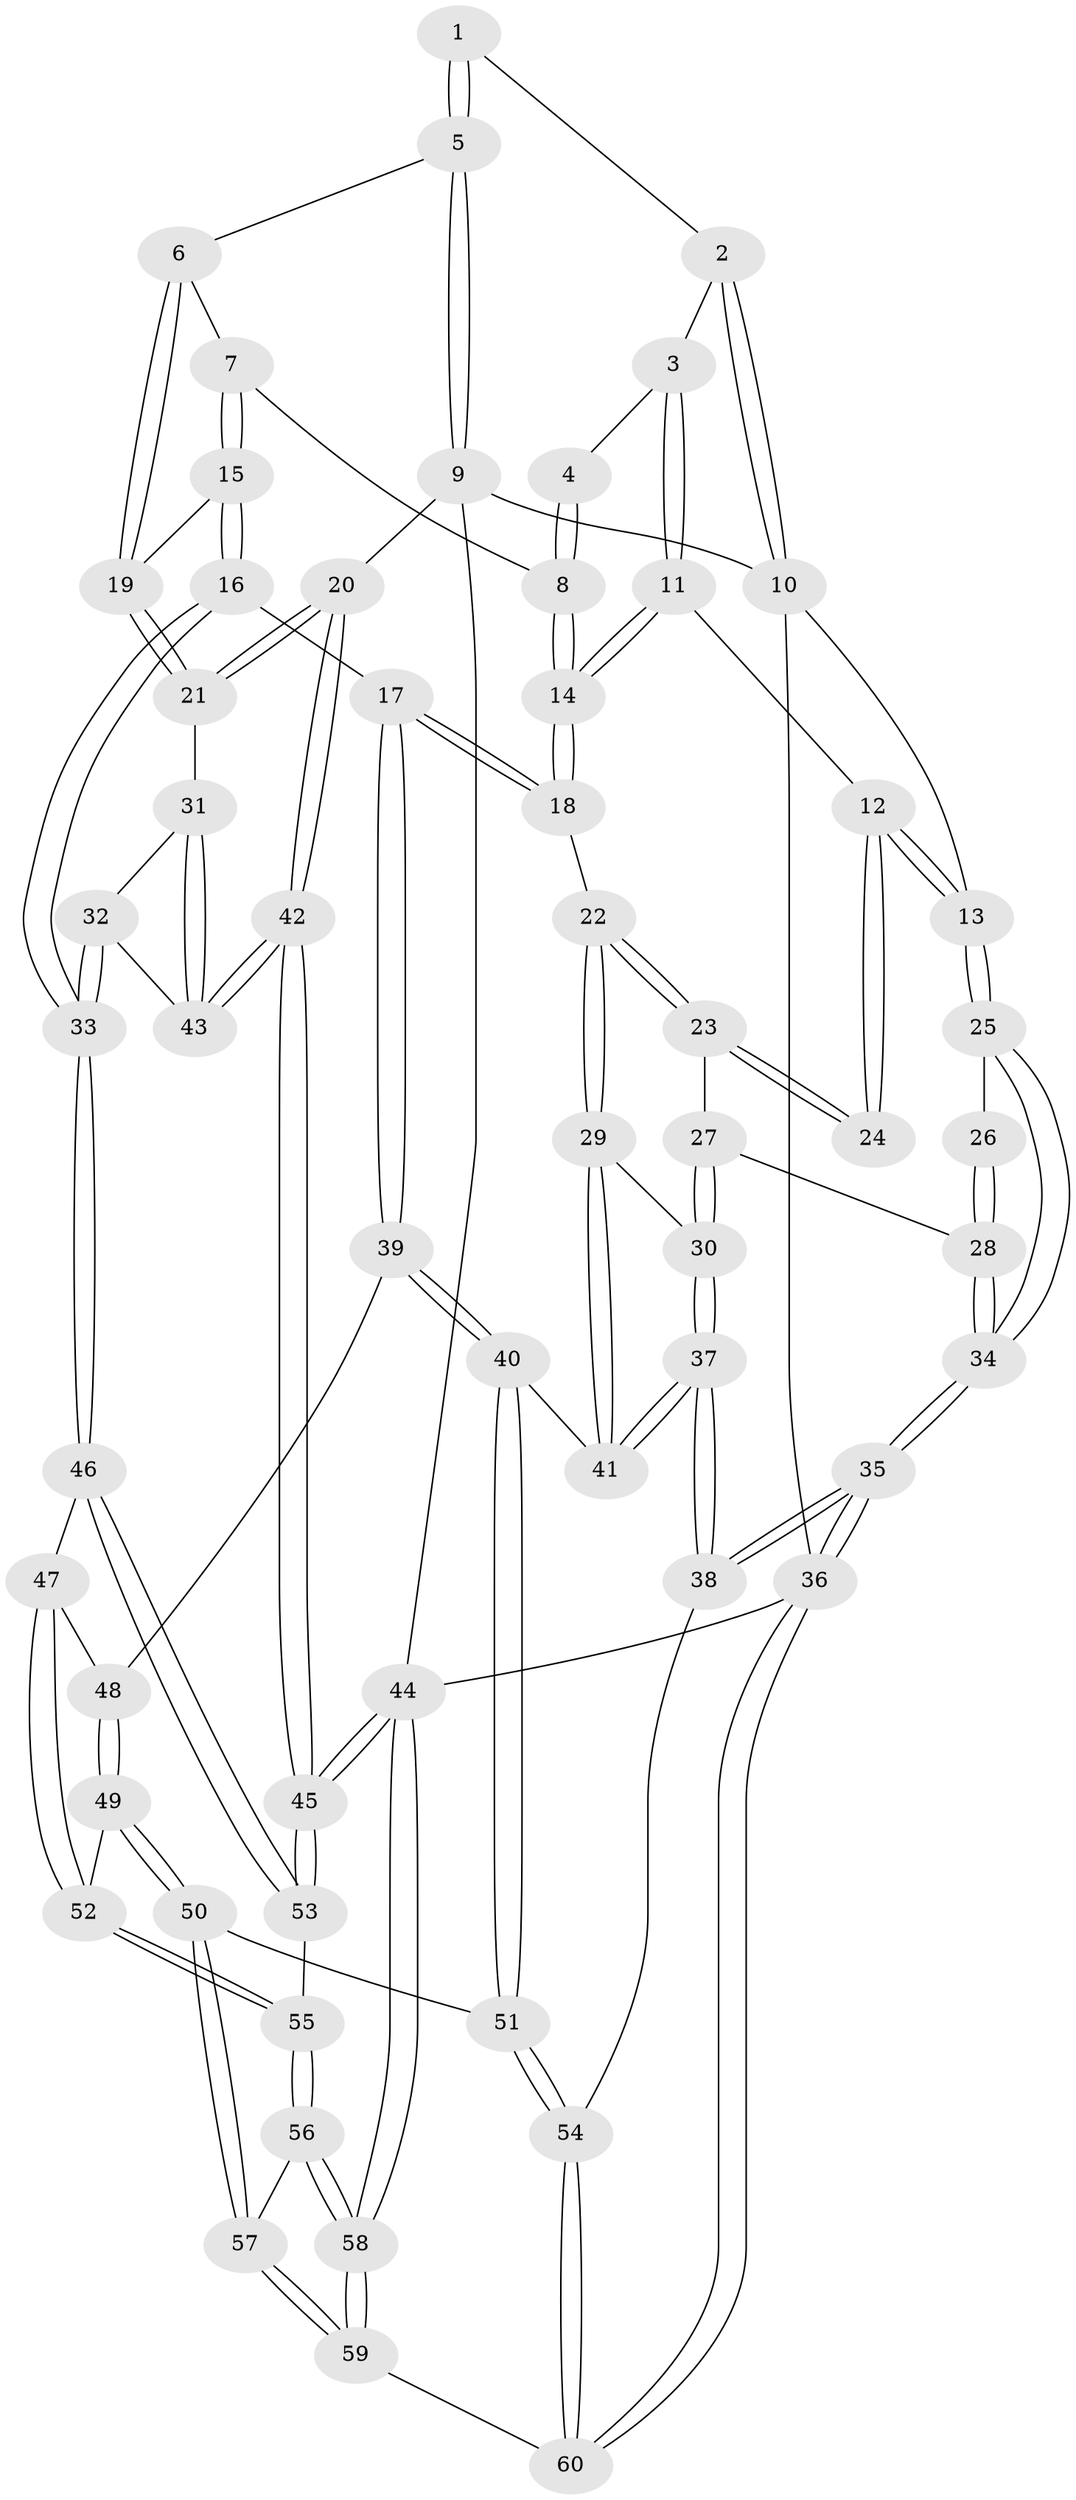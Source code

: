 // coarse degree distribution, {4: 0.4117647058823529, 6: 0.14705882352941177, 5: 0.29411764705882354, 7: 0.029411764705882353, 3: 0.08823529411764706, 2: 0.029411764705882353}
// Generated by graph-tools (version 1.1) at 2025/24/03/03/25 07:24:39]
// undirected, 60 vertices, 147 edges
graph export_dot {
graph [start="1"]
  node [color=gray90,style=filled];
  1 [pos="+0.5051101690871211+0"];
  2 [pos="+0+0"];
  3 [pos="+0.272185168769289+0.13918629278886782"];
  4 [pos="+0.4476962371710738+0.06577014292958738"];
  5 [pos="+0.9187028097264286+0"];
  6 [pos="+0.8011821951365031+0.0617994425827572"];
  7 [pos="+0.5789356402822016+0.16447826242009372"];
  8 [pos="+0.5121399909122037+0.18680414076311636"];
  9 [pos="+1+0"];
  10 [pos="+0+0"];
  11 [pos="+0.2705447531359166+0.18873301579784024"];
  12 [pos="+0.13931835043472032+0.27863419225401764"];
  13 [pos="+0+0"];
  14 [pos="+0.44990213694853654+0.3607210822601009"];
  15 [pos="+0.6964380166444735+0.3704327013978685"];
  16 [pos="+0.5874141500114486+0.4291803158888462"];
  17 [pos="+0.5150855301024377+0.4434870754344465"];
  18 [pos="+0.4554642578592735+0.3877105102229258"];
  19 [pos="+0.7970539649447482+0.3240322227898794"];
  20 [pos="+1+0.37272062139001233"];
  21 [pos="+0.8899058714687575+0.3962709841450018"];
  22 [pos="+0.24514339997506512+0.44818491152826073"];
  23 [pos="+0.16918740745676375+0.38976308794324993"];
  24 [pos="+0.14836426092945673+0.3616616052662405"];
  25 [pos="+0+0.2647063265027702"];
  26 [pos="+0.10745488850930271+0.3764918629160906"];
  27 [pos="+0.08595071771405005+0.4833794265211357"];
  28 [pos="+0+0.4676561751022692"];
  29 [pos="+0.22018861157241398+0.5258719430766127"];
  30 [pos="+0.12163165416012006+0.5621823679495125"];
  31 [pos="+0.8797047762340849+0.4754147984894853"];
  32 [pos="+0.8564534946153344+0.5943846903101433"];
  33 [pos="+0.8210836200845937+0.6444302154260042"];
  34 [pos="+0+0.5102248946635513"];
  35 [pos="+0+0.7986682184899527"];
  36 [pos="+0+1"];
  37 [pos="+0+0.7766608034344203"];
  38 [pos="+0+0.7834403162339054"];
  39 [pos="+0.5086008322416172+0.5069250247174691"];
  40 [pos="+0.29437442269545183+0.657040934445407"];
  41 [pos="+0.2652587979674145+0.6358287098036335"];
  42 [pos="+1+0.6419917523879766"];
  43 [pos="+1+0.6194758949623435"];
  44 [pos="+1+1"];
  45 [pos="+1+1"];
  46 [pos="+0.8184053174213132+0.65560570048272"];
  47 [pos="+0.7156728332976217+0.6505242788644141"];
  48 [pos="+0.511190668891172+0.5166697423608422"];
  49 [pos="+0.530427600425617+0.7239666148185099"];
  50 [pos="+0.49159224277523556+0.8118448046503174"];
  51 [pos="+0.3349700575264578+0.8205368654622247"];
  52 [pos="+0.5582657330333821+0.7213550715834548"];
  53 [pos="+0.8212083665357802+0.6735081995903809"];
  54 [pos="+0.2717733844566143+0.8735721937532407"];
  55 [pos="+0.7687515749043082+0.7641486899981154"];
  56 [pos="+0.76844056184863+0.7660164432772676"];
  57 [pos="+0.6351575291414766+1"];
  58 [pos="+1+1"];
  59 [pos="+0.6825698705604891+1"];
  60 [pos="+0.2972331477479068+1"];
  1 -- 2;
  1 -- 5;
  1 -- 5;
  2 -- 3;
  2 -- 10;
  2 -- 10;
  3 -- 4;
  3 -- 11;
  3 -- 11;
  4 -- 8;
  4 -- 8;
  5 -- 6;
  5 -- 9;
  5 -- 9;
  6 -- 7;
  6 -- 19;
  6 -- 19;
  7 -- 8;
  7 -- 15;
  7 -- 15;
  8 -- 14;
  8 -- 14;
  9 -- 10;
  9 -- 20;
  9 -- 44;
  10 -- 13;
  10 -- 36;
  11 -- 12;
  11 -- 14;
  11 -- 14;
  12 -- 13;
  12 -- 13;
  12 -- 24;
  12 -- 24;
  13 -- 25;
  13 -- 25;
  14 -- 18;
  14 -- 18;
  15 -- 16;
  15 -- 16;
  15 -- 19;
  16 -- 17;
  16 -- 33;
  16 -- 33;
  17 -- 18;
  17 -- 18;
  17 -- 39;
  17 -- 39;
  18 -- 22;
  19 -- 21;
  19 -- 21;
  20 -- 21;
  20 -- 21;
  20 -- 42;
  20 -- 42;
  21 -- 31;
  22 -- 23;
  22 -- 23;
  22 -- 29;
  22 -- 29;
  23 -- 24;
  23 -- 24;
  23 -- 27;
  25 -- 26;
  25 -- 34;
  25 -- 34;
  26 -- 28;
  26 -- 28;
  27 -- 28;
  27 -- 30;
  27 -- 30;
  28 -- 34;
  28 -- 34;
  29 -- 30;
  29 -- 41;
  29 -- 41;
  30 -- 37;
  30 -- 37;
  31 -- 32;
  31 -- 43;
  31 -- 43;
  32 -- 33;
  32 -- 33;
  32 -- 43;
  33 -- 46;
  33 -- 46;
  34 -- 35;
  34 -- 35;
  35 -- 36;
  35 -- 36;
  35 -- 38;
  35 -- 38;
  36 -- 60;
  36 -- 60;
  36 -- 44;
  37 -- 38;
  37 -- 38;
  37 -- 41;
  37 -- 41;
  38 -- 54;
  39 -- 40;
  39 -- 40;
  39 -- 48;
  40 -- 41;
  40 -- 51;
  40 -- 51;
  42 -- 43;
  42 -- 43;
  42 -- 45;
  42 -- 45;
  44 -- 45;
  44 -- 45;
  44 -- 58;
  44 -- 58;
  45 -- 53;
  45 -- 53;
  46 -- 47;
  46 -- 53;
  46 -- 53;
  47 -- 48;
  47 -- 52;
  47 -- 52;
  48 -- 49;
  48 -- 49;
  49 -- 50;
  49 -- 50;
  49 -- 52;
  50 -- 51;
  50 -- 57;
  50 -- 57;
  51 -- 54;
  51 -- 54;
  52 -- 55;
  52 -- 55;
  53 -- 55;
  54 -- 60;
  54 -- 60;
  55 -- 56;
  55 -- 56;
  56 -- 57;
  56 -- 58;
  56 -- 58;
  57 -- 59;
  57 -- 59;
  58 -- 59;
  58 -- 59;
  59 -- 60;
}
